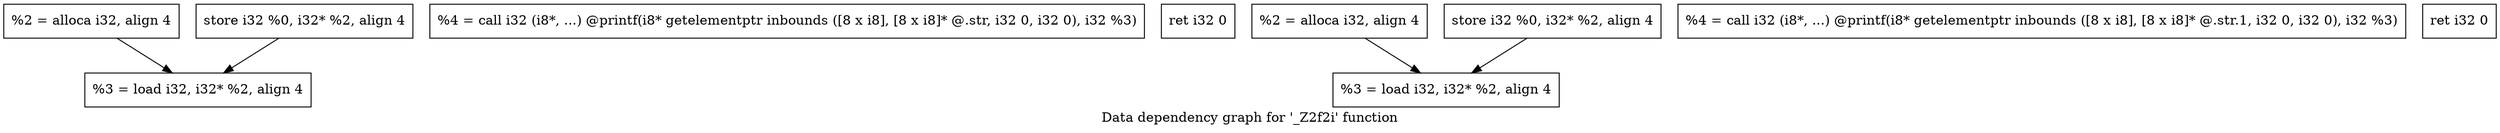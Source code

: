 digraph "Data dependency graph for '_Z2f2i' function" {
	label="Data dependency graph for '_Z2f2i' function";

	Node0xbef4c0 [shape=record,label="{  %2 = alloca i32, align 4}"];
	Node0xbef4c0 -> Node0xbef5a0;
	Node0xbef530 [shape=record,label="{  store i32 %0, i32* %2, align 4}"];
	Node0xbef530 -> Node0xbef5a0;
	Node0xbef5a0 [shape=record,label="{  %3 = load i32, i32* %2, align 4}"];
	Node0xbf0890 [shape=record,label="{  %4 = call i32 (i8*, ...) @printf(i8* getelementptr inbounds ([8 x i8], [8 x i8]* @.str, i32 0, i32 0), i32 %3)}"];
	Node0xbf0900 [shape=record,label="{  ret i32 0}"];
	Node0xbf0350 [shape=record,label="{  %2 = alloca i32, align 4}"];
	Node0xbf0350 -> Node0xbf0430;
	Node0xbf03c0 [shape=record,label="{  store i32 %0, i32* %2, align 4}"];
	Node0xbf03c0 -> Node0xbf0430;
	Node0xbf0430 [shape=record,label="{  %3 = load i32, i32* %2, align 4}"];
	Node0xbf04a0 [shape=record,label="{  %4 = call i32 (i8*, ...) @printf(i8* getelementptr inbounds ([8 x i8], [8 x i8]* @.str.1, i32 0, i32 0), i32 %3)}"];
	Node0xbf05a0 [shape=record,label="{  ret i32 0}"];
}
